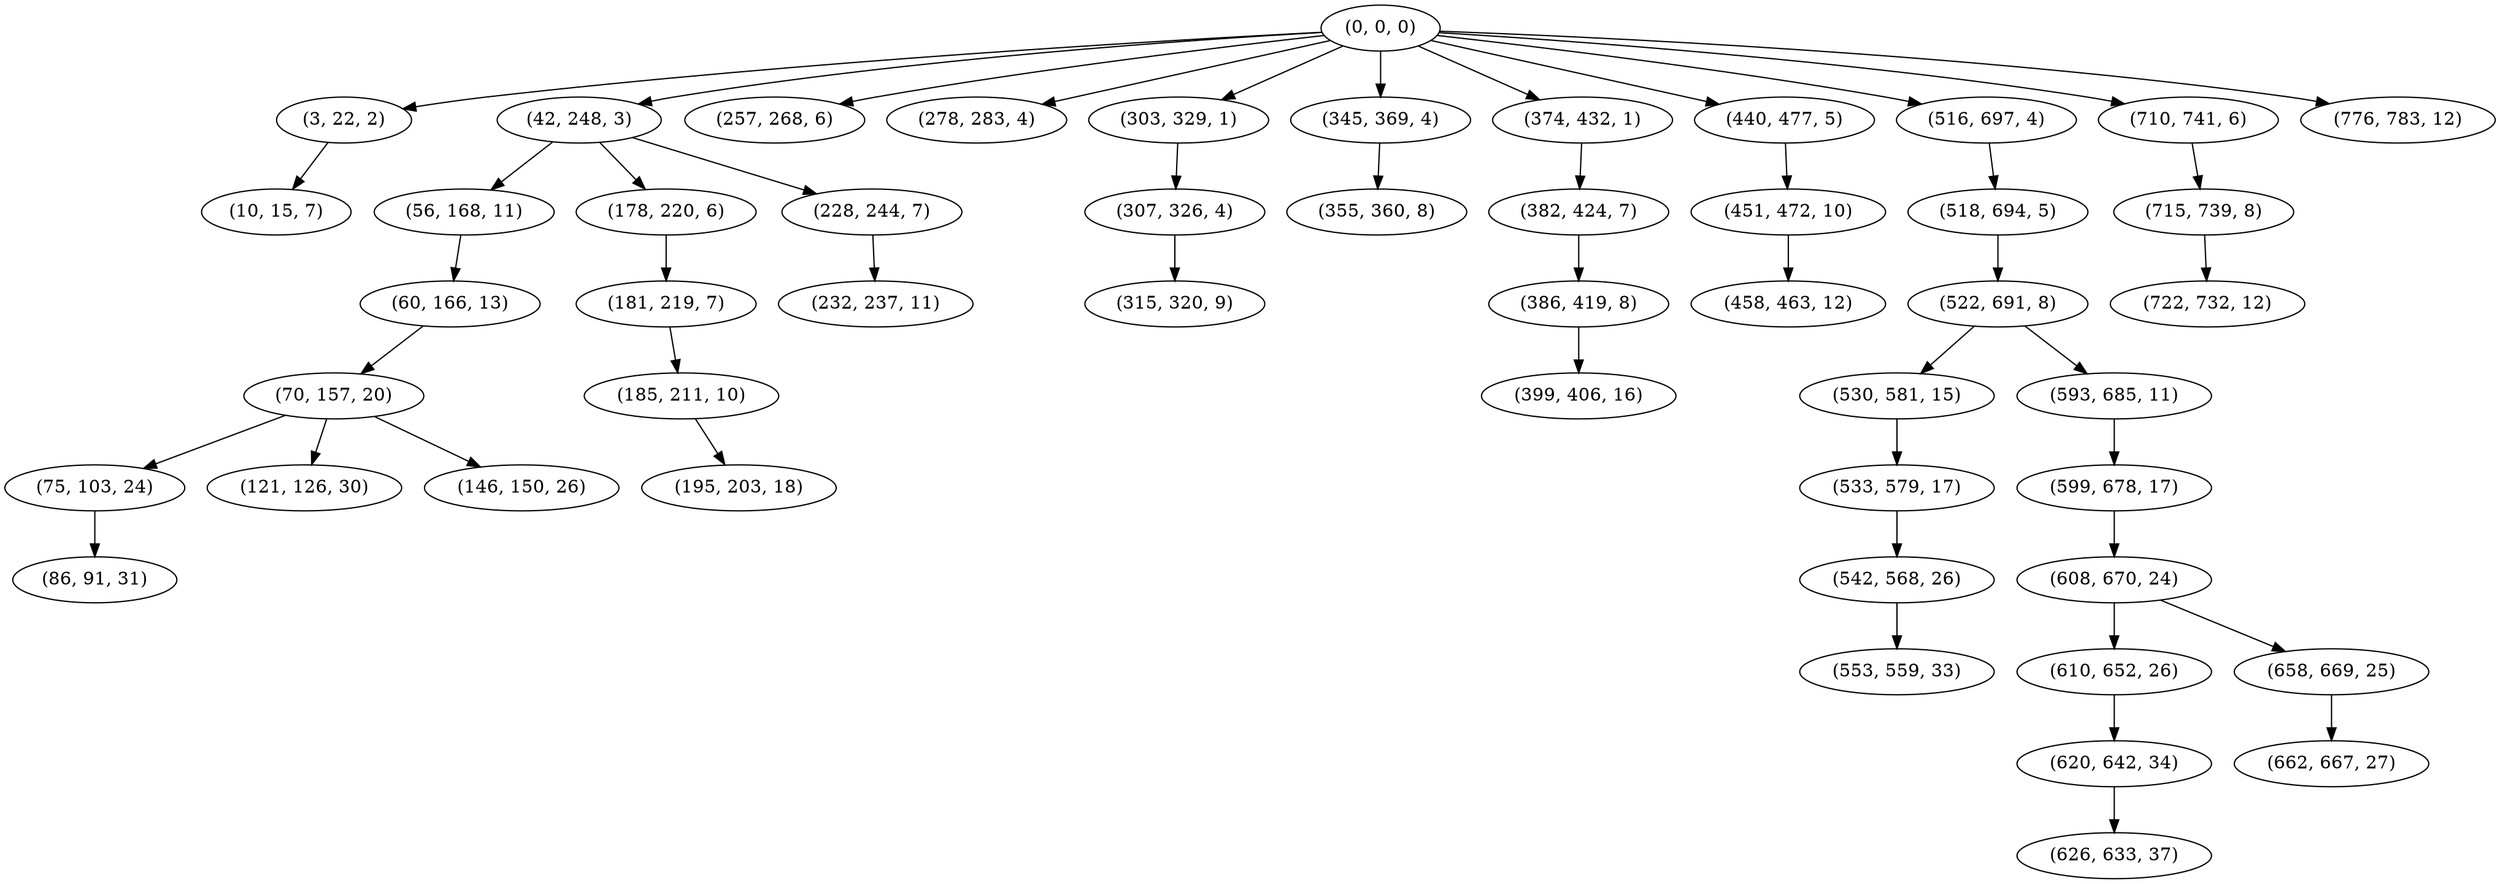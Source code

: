 digraph tree {
    "(0, 0, 0)";
    "(3, 22, 2)";
    "(10, 15, 7)";
    "(42, 248, 3)";
    "(56, 168, 11)";
    "(60, 166, 13)";
    "(70, 157, 20)";
    "(75, 103, 24)";
    "(86, 91, 31)";
    "(121, 126, 30)";
    "(146, 150, 26)";
    "(178, 220, 6)";
    "(181, 219, 7)";
    "(185, 211, 10)";
    "(195, 203, 18)";
    "(228, 244, 7)";
    "(232, 237, 11)";
    "(257, 268, 6)";
    "(278, 283, 4)";
    "(303, 329, 1)";
    "(307, 326, 4)";
    "(315, 320, 9)";
    "(345, 369, 4)";
    "(355, 360, 8)";
    "(374, 432, 1)";
    "(382, 424, 7)";
    "(386, 419, 8)";
    "(399, 406, 16)";
    "(440, 477, 5)";
    "(451, 472, 10)";
    "(458, 463, 12)";
    "(516, 697, 4)";
    "(518, 694, 5)";
    "(522, 691, 8)";
    "(530, 581, 15)";
    "(533, 579, 17)";
    "(542, 568, 26)";
    "(553, 559, 33)";
    "(593, 685, 11)";
    "(599, 678, 17)";
    "(608, 670, 24)";
    "(610, 652, 26)";
    "(620, 642, 34)";
    "(626, 633, 37)";
    "(658, 669, 25)";
    "(662, 667, 27)";
    "(710, 741, 6)";
    "(715, 739, 8)";
    "(722, 732, 12)";
    "(776, 783, 12)";
    "(0, 0, 0)" -> "(3, 22, 2)";
    "(0, 0, 0)" -> "(42, 248, 3)";
    "(0, 0, 0)" -> "(257, 268, 6)";
    "(0, 0, 0)" -> "(278, 283, 4)";
    "(0, 0, 0)" -> "(303, 329, 1)";
    "(0, 0, 0)" -> "(345, 369, 4)";
    "(0, 0, 0)" -> "(374, 432, 1)";
    "(0, 0, 0)" -> "(440, 477, 5)";
    "(0, 0, 0)" -> "(516, 697, 4)";
    "(0, 0, 0)" -> "(710, 741, 6)";
    "(0, 0, 0)" -> "(776, 783, 12)";
    "(3, 22, 2)" -> "(10, 15, 7)";
    "(42, 248, 3)" -> "(56, 168, 11)";
    "(42, 248, 3)" -> "(178, 220, 6)";
    "(42, 248, 3)" -> "(228, 244, 7)";
    "(56, 168, 11)" -> "(60, 166, 13)";
    "(60, 166, 13)" -> "(70, 157, 20)";
    "(70, 157, 20)" -> "(75, 103, 24)";
    "(70, 157, 20)" -> "(121, 126, 30)";
    "(70, 157, 20)" -> "(146, 150, 26)";
    "(75, 103, 24)" -> "(86, 91, 31)";
    "(178, 220, 6)" -> "(181, 219, 7)";
    "(181, 219, 7)" -> "(185, 211, 10)";
    "(185, 211, 10)" -> "(195, 203, 18)";
    "(228, 244, 7)" -> "(232, 237, 11)";
    "(303, 329, 1)" -> "(307, 326, 4)";
    "(307, 326, 4)" -> "(315, 320, 9)";
    "(345, 369, 4)" -> "(355, 360, 8)";
    "(374, 432, 1)" -> "(382, 424, 7)";
    "(382, 424, 7)" -> "(386, 419, 8)";
    "(386, 419, 8)" -> "(399, 406, 16)";
    "(440, 477, 5)" -> "(451, 472, 10)";
    "(451, 472, 10)" -> "(458, 463, 12)";
    "(516, 697, 4)" -> "(518, 694, 5)";
    "(518, 694, 5)" -> "(522, 691, 8)";
    "(522, 691, 8)" -> "(530, 581, 15)";
    "(522, 691, 8)" -> "(593, 685, 11)";
    "(530, 581, 15)" -> "(533, 579, 17)";
    "(533, 579, 17)" -> "(542, 568, 26)";
    "(542, 568, 26)" -> "(553, 559, 33)";
    "(593, 685, 11)" -> "(599, 678, 17)";
    "(599, 678, 17)" -> "(608, 670, 24)";
    "(608, 670, 24)" -> "(610, 652, 26)";
    "(608, 670, 24)" -> "(658, 669, 25)";
    "(610, 652, 26)" -> "(620, 642, 34)";
    "(620, 642, 34)" -> "(626, 633, 37)";
    "(658, 669, 25)" -> "(662, 667, 27)";
    "(710, 741, 6)" -> "(715, 739, 8)";
    "(715, 739, 8)" -> "(722, 732, 12)";
}
